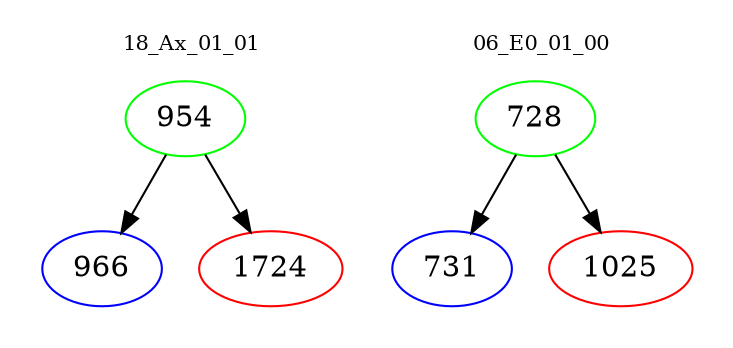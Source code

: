 digraph{
subgraph cluster_0 {
color = white
label = "18_Ax_01_01";
fontsize=10;
T0_954 [label="954", color="green"]
T0_954 -> T0_966 [color="black"]
T0_966 [label="966", color="blue"]
T0_954 -> T0_1724 [color="black"]
T0_1724 [label="1724", color="red"]
}
subgraph cluster_1 {
color = white
label = "06_E0_01_00";
fontsize=10;
T1_728 [label="728", color="green"]
T1_728 -> T1_731 [color="black"]
T1_731 [label="731", color="blue"]
T1_728 -> T1_1025 [color="black"]
T1_1025 [label="1025", color="red"]
}
}
